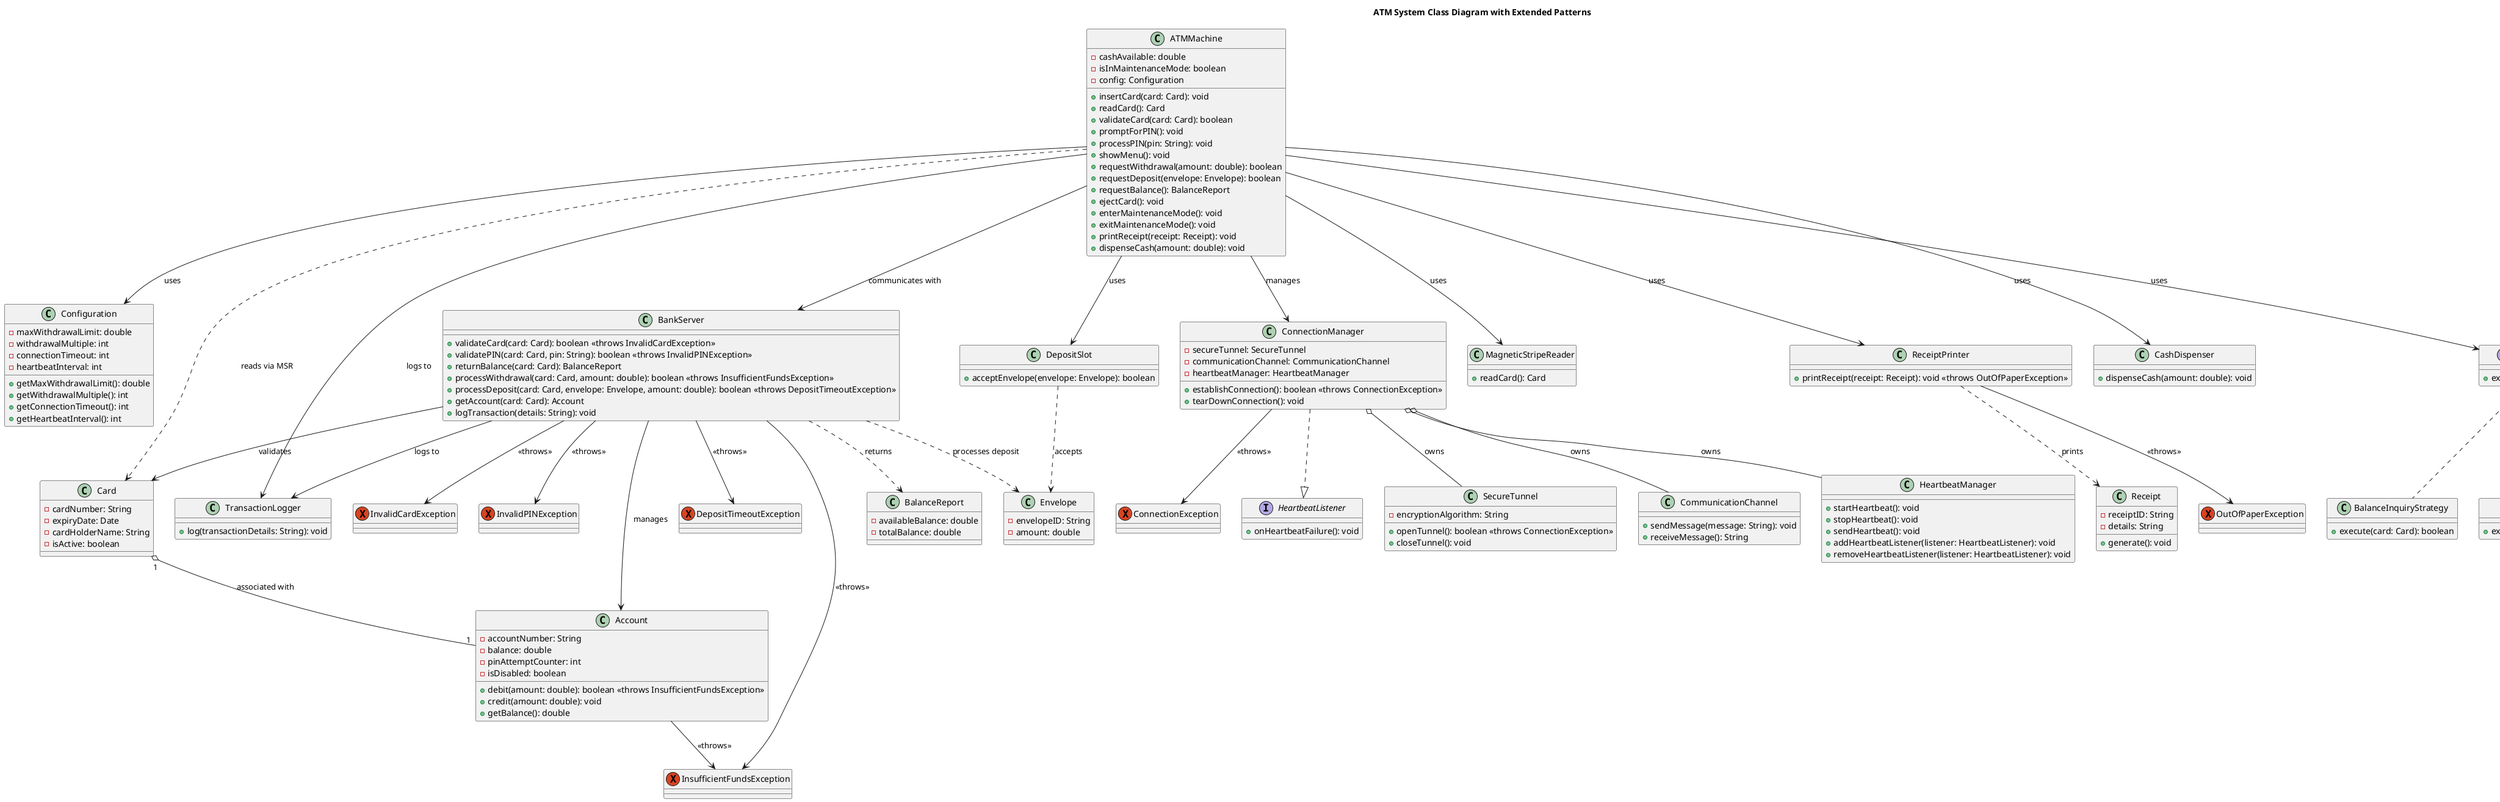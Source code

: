 @startuml
skinparam pageWidth 3000
skinparam pageHeight 2000
title ATM System Class Diagram with Extended Patterns

' ---------------------------
' Configuration Class
' ---------------------------
class Configuration {
  - maxWithdrawalLimit: double
  - withdrawalMultiple: int
  - connectionTimeout: int
  - heartbeatInterval: int
  + getMaxWithdrawalLimit(): double
  + getWithdrawalMultiple(): int
  + getConnectionTimeout(): int
  + getHeartbeatInterval(): int
}


' ---------------------------
' Core ATM Class
' ---------------------------
class ATMMachine {
  - cashAvailable: double
  - isInMaintenanceMode: boolean
  - config: Configuration
  + insertCard(card: Card): void
  + readCard(): Card
  + validateCard(card: Card): boolean
  + promptForPIN(): void
  + processPIN(pin: String): void
  + showMenu(): void
  + requestWithdrawal(amount: double): boolean
  + requestDeposit(envelope: Envelope): boolean
  + requestBalance(): BalanceReport
  + ejectCard(): void
  + enterMaintenanceMode(): void
  + exitMaintenanceMode(): void
  + printReceipt(receipt: Receipt): void
  + dispenseCash(amount: double): void
}

class BankServer {
  + validateCard(card: Card): boolean <<throws InvalidCardException>>
  + validatePIN(card: Card, pin: String): boolean <<throws InvalidPINException>>
  + returnBalance(card: Card): BalanceReport
  + processWithdrawal(card: Card, amount: double): boolean <<throws InsufficientFundsException>>
  + processDeposit(card: Card, envelope: Envelope, amount: double): boolean <<throws DepositTimeoutException>>
  + getAccount(card: Card): Account
  + logTransaction(details: String): void
}

class Account {
  - accountNumber: String
  - balance: double
  - pinAttemptCounter: int
  - isDisabled: boolean
  + debit(amount: double): boolean <<throws InsufficientFundsException>>
  + credit(amount: double): void
  + getBalance(): double
}

class Card {
  - cardNumber: String
  - expiryDate: Date
  - cardHolderName: String
  - isActive: boolean
}

' ---------------------------
' Connectivity Classes
' ---------------------------
class ConnectionManager {
  - secureTunnel: SecureTunnel
  - communicationChannel: CommunicationChannel
  - heartbeatManager: HeartbeatManager
  + establishConnection(): boolean <<throws ConnectionException>>
  + tearDownConnection(): void
}
class SecureTunnel {
  - encryptionAlgorithm: String
  + openTunnel(): boolean <<throws ConnectionException>>
  + closeTunnel(): void
}
class CommunicationChannel {
  + sendMessage(message: String): void
  + receiveMessage(): String
}
class HeartbeatManager {
  + startHeartbeat(): void
  + stopHeartbeat(): void
  + sendHeartbeat(): void
  + addHeartbeatListener(listener: HeartbeatListener): void
  + removeHeartbeatListener(listener: HeartbeatListener): void
}

' ---------------------------
' Hardware Components
' ---------------------------
class MagneticStripeReader {
  + readCard(): Card
}
class ReceiptPrinter {
  + printReceipt(receipt: Receipt): void <<throws OutOfPaperException>>
}
class CashDispenser {
  + dispenseCash(amount: double): void
}
class DepositSlot {
  + acceptEnvelope(envelope: Envelope): boolean
}

' ---------------------------
' Supporting Classes
' ---------------------------
class Envelope {
  - envelopeID: String
  - amount: double
}
class Receipt {
  - receiptID: String
  - details: String
  + generate(): void
}
class BalanceReport {
  - availableBalance: double
  - totalBalance: double
}

' ---------------------------
' Exception Classes
' ---------------------------
exception InvalidCardException
exception InvalidPINException
exception InsufficientFundsException
exception ConnectionException
exception OutOfPaperException
exception DepositTimeoutException

' ---------------------------
' Strategy Pattern for Transactions
' ---------------------------
interface TransactionStrategy {
  + execute(card: Card): boolean
}
class WithdrawalStrategy implements TransactionStrategy {
  + execute(card: Card): boolean
}
class DepositStrategy implements TransactionStrategy {
  + execute(card: Card): boolean
}
class BalanceInquiryStrategy implements TransactionStrategy {
  + execute(card: Card): boolean
}
class ExitStrategy implements TransactionStrategy {
  + execute(card: Card): boolean
}

' ---------------------------
' Observer Pattern for Heartbeat
' ---------------------------
interface HeartbeatListener {
  + onHeartbeatFailure(): void
}
' ConnectionManager implements HeartbeatListener
ConnectionManager ..|> HeartbeatListener

' ---------------------------
' Audit/Logging
' ---------------------------
class TransactionLogger {
  + log(transactionDetails: String): void
}

' ---------------------------
' Chain of Responsibility for Exception Handling
' ---------------------------
abstract class ExceptionHandler {
  - nextHandler: ExceptionHandler
  + setNext(handler: ExceptionHandler): void
  + handleException(e: Exception): void
}
class CardExceptionHandler extends ExceptionHandler {
  + handleException(e: Exception): void
}
class ConnectivityExceptionHandler extends ExceptionHandler {
  + handleException(e: Exception): void
}

' ---------------------------
' Relationships
' ---------------------------
ATMMachine --> Configuration : uses
ATMMachine --> ConnectionManager : manages
ATMMachine --> MagneticStripeReader : uses
ATMMachine --> ReceiptPrinter : uses
ATMMachine --> CashDispenser : uses
ATMMachine --> DepositSlot : uses
ATMMachine --> BankServer : communicates with
ATMMachine --> TransactionStrategy : uses
ATMMachine --> TransactionLogger : logs to

BankServer --> Account : manages
BankServer --> Card : validates
BankServer --> TransactionLogger : logs to
ATMMachine ..> Card : "reads via MSR"
Card "1" o-- "1" Account : associated with

ConnectionManager o-- SecureTunnel : owns
ConnectionManager o-- CommunicationChannel : owns
ConnectionManager o-- HeartbeatManager : owns

DepositSlot ..> Envelope : "accepts"
BankServer ..> Envelope : "processes deposit"
ReceiptPrinter ..> Receipt : "prints"

' Exception dependencies
BankServer --> InvalidCardException : <<throws>>
BankServer --> InvalidPINException : <<throws>>
BankServer --> InsufficientFundsException : <<throws>>
ConnectionManager --> ConnectionException : <<throws>>
Account --> InsufficientFundsException : <<throws>>
ReceiptPrinter --> OutOfPaperException : <<throws>>
BankServer --> DepositTimeoutException : <<throws>>

BankServer ..> BalanceReport : "returns"

@enduml
